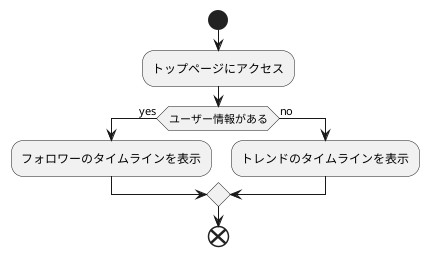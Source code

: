 @startuml top
start
:トップページにアクセス;
if(ユーザー情報がある)then(yes)
    :フォロワーのタイムラインを表示;
else(no)
    :トレンドのタイムラインを表示;
endif

end
@enduml